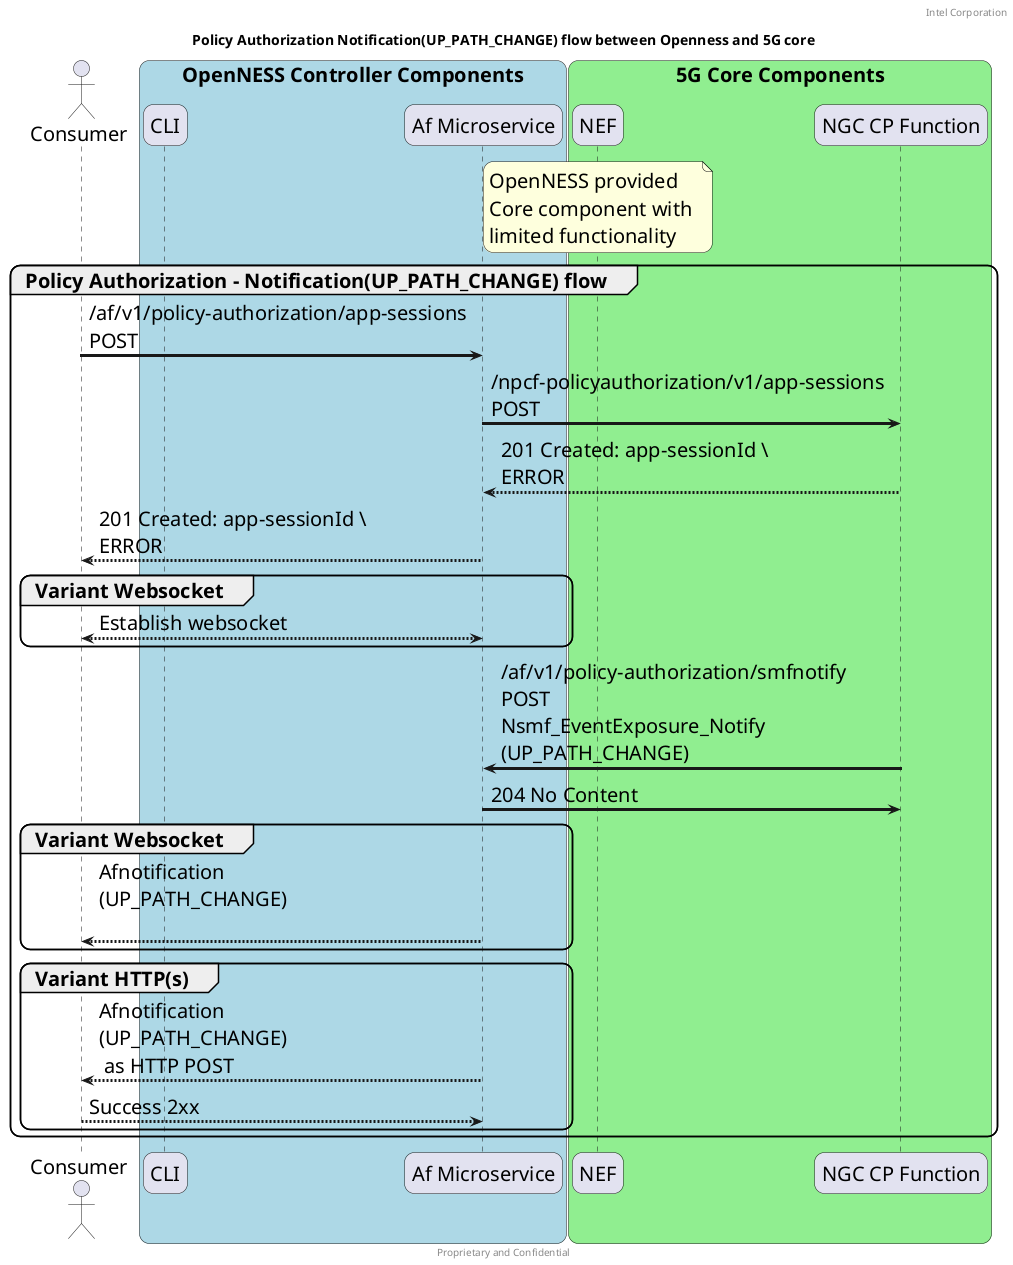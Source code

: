 @startuml
/' SPDX-License-Identifier: Apache-2.0
   Copyright (c) 2020 Intel Corporation
'/
skinparam monochrome false
skinparam roundcorner 20
skinparam defaultFontName "Intel Clear"
skinparam defaultFontSize 20
skinparam maxmessagesize 300
skinparam sequenceArrowThickness 3

header Intel Corporation
footer Proprietary and Confidential

title Policy Authorization Notification(UP_PATH_CHANGE) flow between Openness and 5G core


actor "Consumer" as user
participant "CLI" as CLI 
participant "Af Microservice" as AF 
participant "NEF" as NEF
participant "NGC CP Function" as 5GC

box "OpenNESS Controller Components" #LightBlue
	participant CLI
    participant AF
end box

box "5G Core Components" #LightGreen
	participant NEF
    participant 5GC
    note over NEF 
        OpenNESS provided 
        Core component with 
        limited functionality
    end note    

end box

group Policy Authorization - Notification(UP_PATH_CHANGE) flow

    user -> AF : /af/v1/policy-authorization/app-sessions POST
    AF -> 5GC : /npcf-policyauthorization/v1/app-sessions POST

    5GC --> AF : 201 Created: app-sessionId \ ERROR 
    AF --> user : 201 Created: app-sessionId \ ERROR 
    group Variant Websocket
    user <--> AF: Establish websocket
    end
    5GC -> AF: /af/v1/policy-authorization/smfnotify POST\nNsmf_EventExposure_Notify\n(UP_PATH_CHANGE)
    AF -> 5GC: 204 No Content
    group Variant Websocket
    AF --> user: Afnotification (UP_PATH_CHANGE)\n
    end

    group Variant HTTP(s)
    AF --> user: Afnotification (UP_PATH_CHANGE)\n as HTTP POST
    user --> AF: Success 2xx
    end
end
@enduml